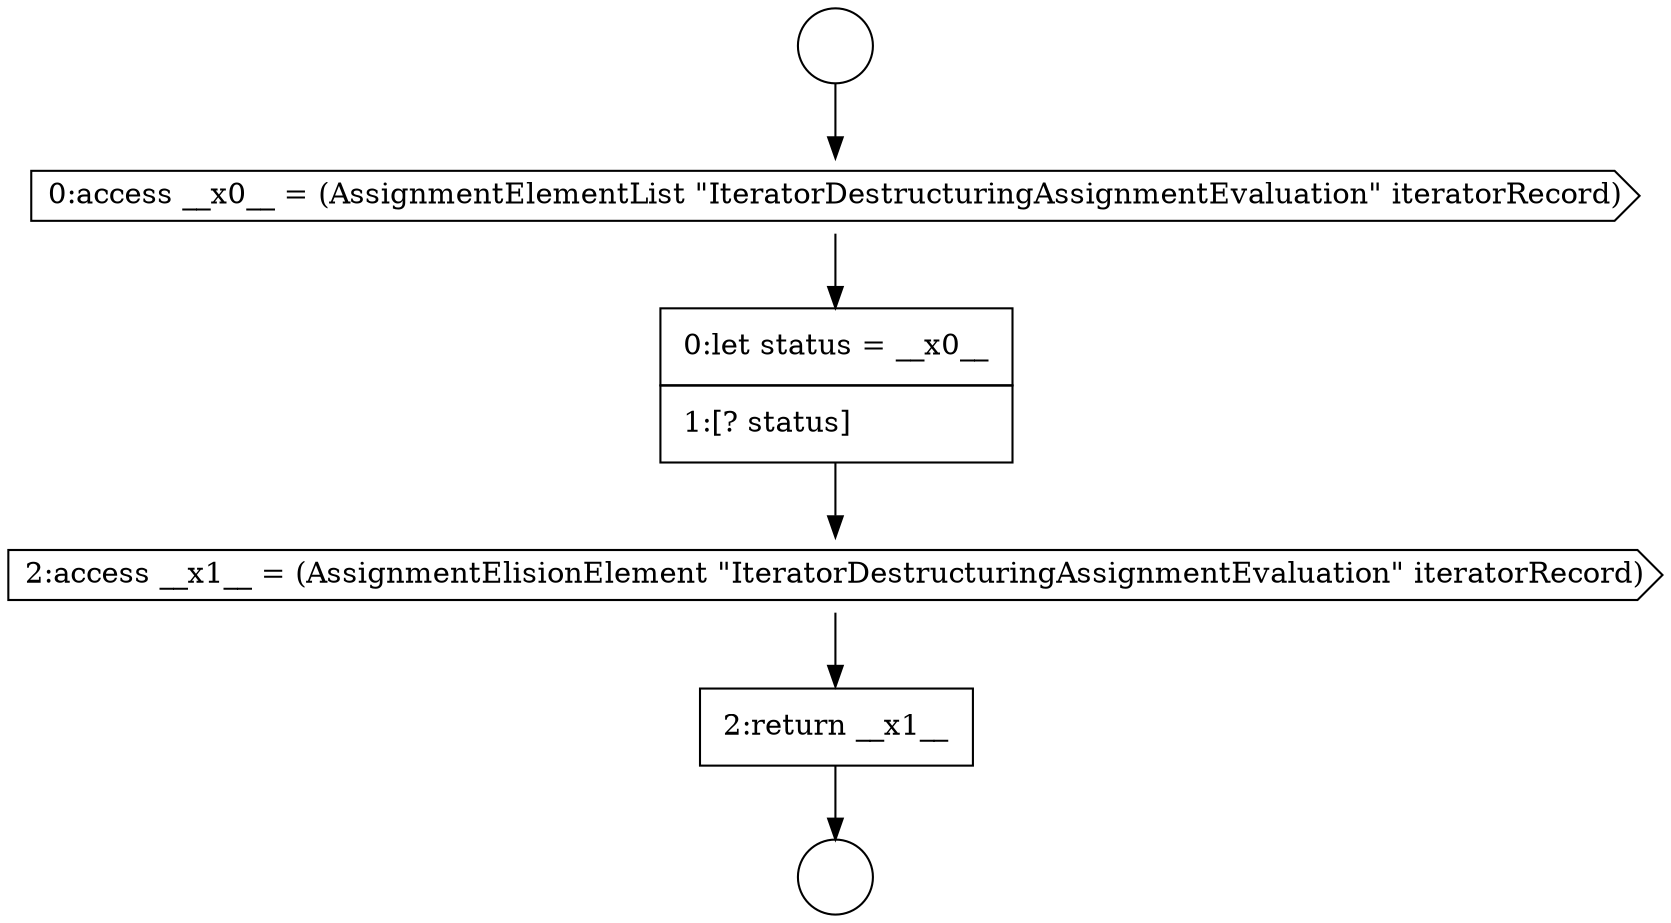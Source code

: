 digraph {
  node4963 [shape=circle label=" " color="black" fillcolor="white" style=filled]
  node4967 [shape=cds, label=<<font color="black">2:access __x1__ = (AssignmentElisionElement &quot;IteratorDestructuringAssignmentEvaluation&quot; iteratorRecord)</font>> color="black" fillcolor="white" style=filled]
  node4966 [shape=none, margin=0, label=<<font color="black">
    <table border="0" cellborder="1" cellspacing="0" cellpadding="10">
      <tr><td align="left">0:let status = __x0__</td></tr>
      <tr><td align="left">1:[? status]</td></tr>
    </table>
  </font>> color="black" fillcolor="white" style=filled]
  node4965 [shape=cds, label=<<font color="black">0:access __x0__ = (AssignmentElementList &quot;IteratorDestructuringAssignmentEvaluation&quot; iteratorRecord)</font>> color="black" fillcolor="white" style=filled]
  node4964 [shape=circle label=" " color="black" fillcolor="white" style=filled]
  node4968 [shape=none, margin=0, label=<<font color="black">
    <table border="0" cellborder="1" cellspacing="0" cellpadding="10">
      <tr><td align="left">2:return __x1__</td></tr>
    </table>
  </font>> color="black" fillcolor="white" style=filled]
  node4966 -> node4967 [ color="black"]
  node4968 -> node4964 [ color="black"]
  node4965 -> node4966 [ color="black"]
  node4963 -> node4965 [ color="black"]
  node4967 -> node4968 [ color="black"]
}
